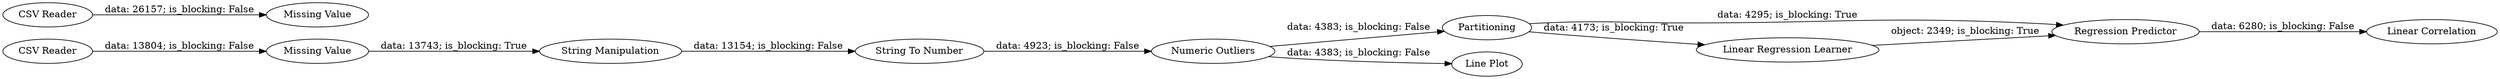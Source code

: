 digraph {
	"-8406933868878651045_7" [label=Partitioning]
	"-8406933868878651045_1" [label="CSV Reader"]
	"-8406933868878651045_6" [label="String To Number"]
	"-8406933868878651045_2" [label="Missing Value"]
	"-8406933868878651045_11" [label="CSV Reader"]
	"-8406933868878651045_9" [label="Regression Predictor"]
	"-8406933868878651045_10" [label="Linear Correlation"]
	"-8406933868878651045_8" [label="Linear Regression Learner"]
	"-8406933868878651045_5" [label="String Manipulation"]
	"-8406933868878651045_12" [label="Missing Value"]
	"-8406933868878651045_4" [label="Numeric Outliers"]
	"-8406933868878651045_3" [label="Line Plot"]
	"-8406933868878651045_2" -> "-8406933868878651045_5" [label="data: 13743; is_blocking: True"]
	"-8406933868878651045_6" -> "-8406933868878651045_4" [label="data: 4923; is_blocking: False"]
	"-8406933868878651045_9" -> "-8406933868878651045_10" [label="data: 6280; is_blocking: False"]
	"-8406933868878651045_1" -> "-8406933868878651045_2" [label="data: 13804; is_blocking: False"]
	"-8406933868878651045_11" -> "-8406933868878651045_12" [label="data: 26157; is_blocking: False"]
	"-8406933868878651045_4" -> "-8406933868878651045_7" [label="data: 4383; is_blocking: False"]
	"-8406933868878651045_7" -> "-8406933868878651045_9" [label="data: 4295; is_blocking: True"]
	"-8406933868878651045_5" -> "-8406933868878651045_6" [label="data: 13154; is_blocking: False"]
	"-8406933868878651045_4" -> "-8406933868878651045_3" [label="data: 4383; is_blocking: False"]
	"-8406933868878651045_7" -> "-8406933868878651045_8" [label="data: 4173; is_blocking: True"]
	"-8406933868878651045_8" -> "-8406933868878651045_9" [label="object: 2349; is_blocking: True"]
	rankdir=LR
}
